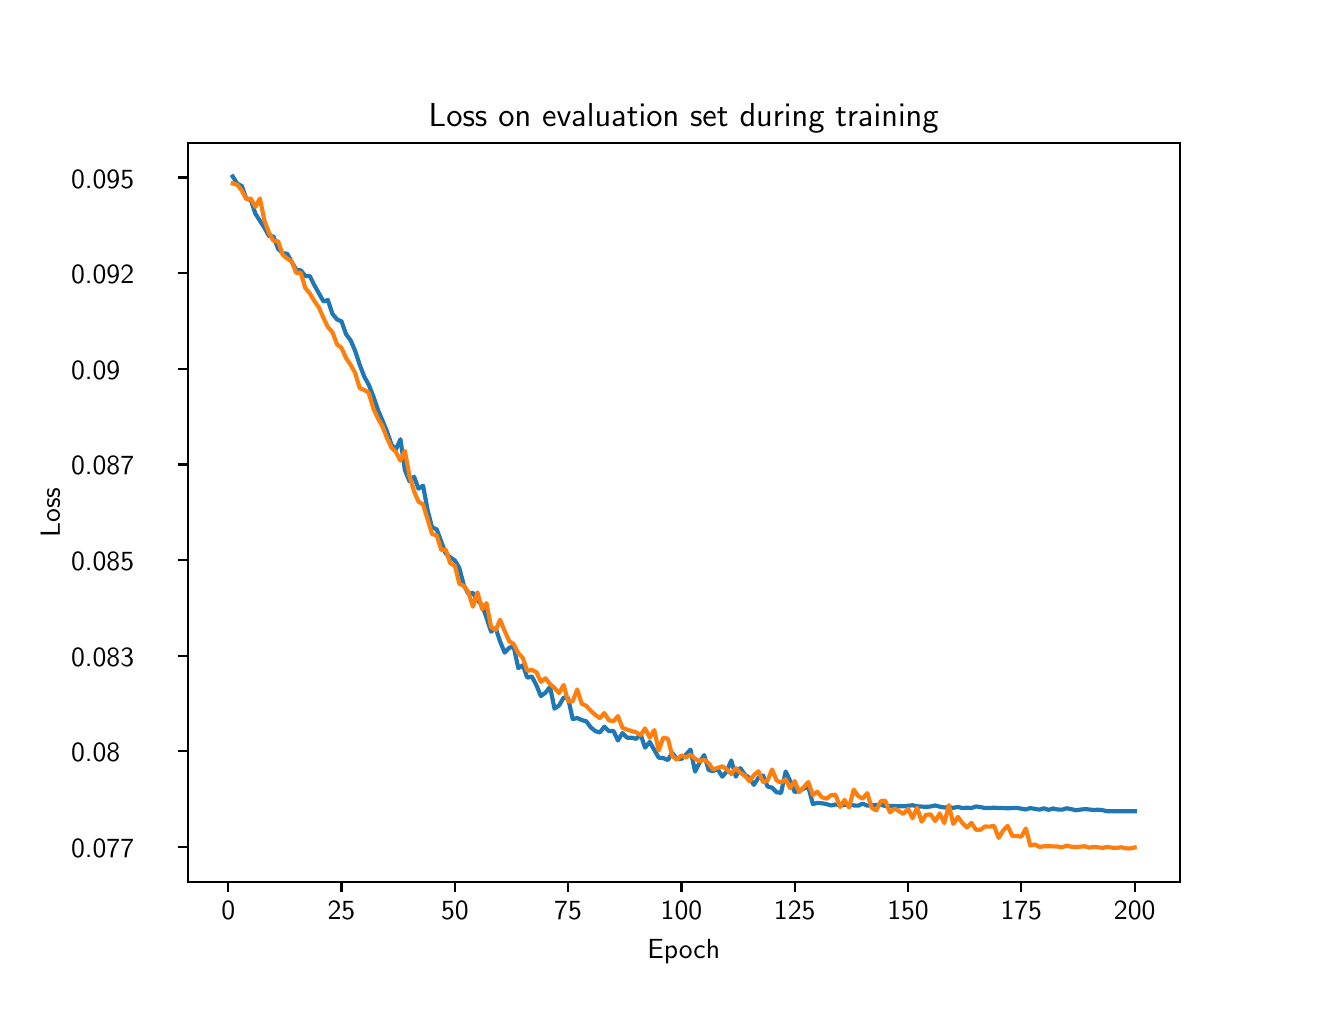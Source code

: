 \begingroup%
\makeatletter%
\begin{pgfpicture}%
\pgfpathrectangle{\pgfpointorigin}{\pgfqpoint{6.4in}{4.8in}}%
\pgfusepath{use as bounding box, clip}%
\begin{pgfscope}%
\pgfsetbuttcap%
\pgfsetmiterjoin%
\definecolor{currentfill}{rgb}{1.0,1.0,1.0}%
\pgfsetfillcolor{currentfill}%
\pgfsetlinewidth{0.0pt}%
\definecolor{currentstroke}{rgb}{1.0,1.0,1.0}%
\pgfsetstrokecolor{currentstroke}%
\pgfsetdash{}{0pt}%
\pgfpathmoveto{\pgfqpoint{0.0in}{0.0in}}%
\pgfpathlineto{\pgfqpoint{6.4in}{0.0in}}%
\pgfpathlineto{\pgfqpoint{6.4in}{4.8in}}%
\pgfpathlineto{\pgfqpoint{0.0in}{4.8in}}%
\pgfpathlineto{\pgfqpoint{0.0in}{0.0in}}%
\pgfpathclose%
\pgfusepath{fill}%
\end{pgfscope}%
\begin{pgfscope}%
\pgfsetbuttcap%
\pgfsetmiterjoin%
\definecolor{currentfill}{rgb}{1.0,1.0,1.0}%
\pgfsetfillcolor{currentfill}%
\pgfsetlinewidth{0.0pt}%
\definecolor{currentstroke}{rgb}{0.0,0.0,0.0}%
\pgfsetstrokecolor{currentstroke}%
\pgfsetstrokeopacity{0.0}%
\pgfsetdash{}{0pt}%
\pgfpathmoveto{\pgfqpoint{0.8in}{0.528in}}%
\pgfpathlineto{\pgfqpoint{5.76in}{0.528in}}%
\pgfpathlineto{\pgfqpoint{5.76in}{4.224in}}%
\pgfpathlineto{\pgfqpoint{0.8in}{4.224in}}%
\pgfpathlineto{\pgfqpoint{0.8in}{0.528in}}%
\pgfpathclose%
\pgfusepath{fill}%
\end{pgfscope}%
\begin{pgfscope}%
\pgfsetbuttcap%
\pgfsetroundjoin%
\definecolor{currentfill}{rgb}{0.0,0.0,0.0}%
\pgfsetfillcolor{currentfill}%
\pgfsetlinewidth{0.803pt}%
\definecolor{currentstroke}{rgb}{0.0,0.0,0.0}%
\pgfsetstrokecolor{currentstroke}%
\pgfsetdash{}{0pt}%
\pgfsys@defobject{currentmarker}{\pgfqpoint{0.0in}{-0.049in}}{\pgfqpoint{0.0in}{0.0in}}{%
\pgfpathmoveto{\pgfqpoint{0.0in}{0.0in}}%
\pgfpathlineto{\pgfqpoint{0.0in}{-0.049in}}%
\pgfusepath{stroke,fill}%
}%
\begin{pgfscope}%
\pgfsys@transformshift{1.003in}{0.528in}%
\pgfsys@useobject{currentmarker}{}%
\end{pgfscope}%
\end{pgfscope}%
\begin{pgfscope}%
\definecolor{textcolor}{rgb}{0.0,0.0,0.0}%
\pgfsetstrokecolor{textcolor}%
\pgfsetfillcolor{textcolor}%
\pgftext[x=1.003in,y=0.431in,,top]{\color{textcolor}{\sffamily\fontsize{10.0}{12.0}\selectfont\catcode`\^=\active\def^{\ifmmode\sp\else\^{}\fi}\catcode`\%=\active\def%{\%}0}}%
\end{pgfscope}%
\begin{pgfscope}%
\pgfsetbuttcap%
\pgfsetroundjoin%
\definecolor{currentfill}{rgb}{0.0,0.0,0.0}%
\pgfsetfillcolor{currentfill}%
\pgfsetlinewidth{0.803pt}%
\definecolor{currentstroke}{rgb}{0.0,0.0,0.0}%
\pgfsetstrokecolor{currentstroke}%
\pgfsetdash{}{0pt}%
\pgfsys@defobject{currentmarker}{\pgfqpoint{0.0in}{-0.049in}}{\pgfqpoint{0.0in}{0.0in}}{%
\pgfpathmoveto{\pgfqpoint{0.0in}{0.0in}}%
\pgfpathlineto{\pgfqpoint{0.0in}{-0.049in}}%
\pgfusepath{stroke,fill}%
}%
\begin{pgfscope}%
\pgfsys@transformshift{1.569in}{0.528in}%
\pgfsys@useobject{currentmarker}{}%
\end{pgfscope}%
\end{pgfscope}%
\begin{pgfscope}%
\definecolor{textcolor}{rgb}{0.0,0.0,0.0}%
\pgfsetstrokecolor{textcolor}%
\pgfsetfillcolor{textcolor}%
\pgftext[x=1.569in,y=0.431in,,top]{\color{textcolor}{\sffamily\fontsize{10.0}{12.0}\selectfont\catcode`\^=\active\def^{\ifmmode\sp\else\^{}\fi}\catcode`\%=\active\def%{\%}25}}%
\end{pgfscope}%
\begin{pgfscope}%
\pgfsetbuttcap%
\pgfsetroundjoin%
\definecolor{currentfill}{rgb}{0.0,0.0,0.0}%
\pgfsetfillcolor{currentfill}%
\pgfsetlinewidth{0.803pt}%
\definecolor{currentstroke}{rgb}{0.0,0.0,0.0}%
\pgfsetstrokecolor{currentstroke}%
\pgfsetdash{}{0pt}%
\pgfsys@defobject{currentmarker}{\pgfqpoint{0.0in}{-0.049in}}{\pgfqpoint{0.0in}{0.0in}}{%
\pgfpathmoveto{\pgfqpoint{0.0in}{0.0in}}%
\pgfpathlineto{\pgfqpoint{0.0in}{-0.049in}}%
\pgfusepath{stroke,fill}%
}%
\begin{pgfscope}%
\pgfsys@transformshift{2.136in}{0.528in}%
\pgfsys@useobject{currentmarker}{}%
\end{pgfscope}%
\end{pgfscope}%
\begin{pgfscope}%
\definecolor{textcolor}{rgb}{0.0,0.0,0.0}%
\pgfsetstrokecolor{textcolor}%
\pgfsetfillcolor{textcolor}%
\pgftext[x=2.136in,y=0.431in,,top]{\color{textcolor}{\sffamily\fontsize{10.0}{12.0}\selectfont\catcode`\^=\active\def^{\ifmmode\sp\else\^{}\fi}\catcode`\%=\active\def%{\%}50}}%
\end{pgfscope}%
\begin{pgfscope}%
\pgfsetbuttcap%
\pgfsetroundjoin%
\definecolor{currentfill}{rgb}{0.0,0.0,0.0}%
\pgfsetfillcolor{currentfill}%
\pgfsetlinewidth{0.803pt}%
\definecolor{currentstroke}{rgb}{0.0,0.0,0.0}%
\pgfsetstrokecolor{currentstroke}%
\pgfsetdash{}{0pt}%
\pgfsys@defobject{currentmarker}{\pgfqpoint{0.0in}{-0.049in}}{\pgfqpoint{0.0in}{0.0in}}{%
\pgfpathmoveto{\pgfqpoint{0.0in}{0.0in}}%
\pgfpathlineto{\pgfqpoint{0.0in}{-0.049in}}%
\pgfusepath{stroke,fill}%
}%
\begin{pgfscope}%
\pgfsys@transformshift{2.702in}{0.528in}%
\pgfsys@useobject{currentmarker}{}%
\end{pgfscope}%
\end{pgfscope}%
\begin{pgfscope}%
\definecolor{textcolor}{rgb}{0.0,0.0,0.0}%
\pgfsetstrokecolor{textcolor}%
\pgfsetfillcolor{textcolor}%
\pgftext[x=2.702in,y=0.431in,,top]{\color{textcolor}{\sffamily\fontsize{10.0}{12.0}\selectfont\catcode`\^=\active\def^{\ifmmode\sp\else\^{}\fi}\catcode`\%=\active\def%{\%}75}}%
\end{pgfscope}%
\begin{pgfscope}%
\pgfsetbuttcap%
\pgfsetroundjoin%
\definecolor{currentfill}{rgb}{0.0,0.0,0.0}%
\pgfsetfillcolor{currentfill}%
\pgfsetlinewidth{0.803pt}%
\definecolor{currentstroke}{rgb}{0.0,0.0,0.0}%
\pgfsetstrokecolor{currentstroke}%
\pgfsetdash{}{0pt}%
\pgfsys@defobject{currentmarker}{\pgfqpoint{0.0in}{-0.049in}}{\pgfqpoint{0.0in}{0.0in}}{%
\pgfpathmoveto{\pgfqpoint{0.0in}{0.0in}}%
\pgfpathlineto{\pgfqpoint{0.0in}{-0.049in}}%
\pgfusepath{stroke,fill}%
}%
\begin{pgfscope}%
\pgfsys@transformshift{3.269in}{0.528in}%
\pgfsys@useobject{currentmarker}{}%
\end{pgfscope}%
\end{pgfscope}%
\begin{pgfscope}%
\definecolor{textcolor}{rgb}{0.0,0.0,0.0}%
\pgfsetstrokecolor{textcolor}%
\pgfsetfillcolor{textcolor}%
\pgftext[x=3.269in,y=0.431in,,top]{\color{textcolor}{\sffamily\fontsize{10.0}{12.0}\selectfont\catcode`\^=\active\def^{\ifmmode\sp\else\^{}\fi}\catcode`\%=\active\def%{\%}100}}%
\end{pgfscope}%
\begin{pgfscope}%
\pgfsetbuttcap%
\pgfsetroundjoin%
\definecolor{currentfill}{rgb}{0.0,0.0,0.0}%
\pgfsetfillcolor{currentfill}%
\pgfsetlinewidth{0.803pt}%
\definecolor{currentstroke}{rgb}{0.0,0.0,0.0}%
\pgfsetstrokecolor{currentstroke}%
\pgfsetdash{}{0pt}%
\pgfsys@defobject{currentmarker}{\pgfqpoint{0.0in}{-0.049in}}{\pgfqpoint{0.0in}{0.0in}}{%
\pgfpathmoveto{\pgfqpoint{0.0in}{0.0in}}%
\pgfpathlineto{\pgfqpoint{0.0in}{-0.049in}}%
\pgfusepath{stroke,fill}%
}%
\begin{pgfscope}%
\pgfsys@transformshift{3.835in}{0.528in}%
\pgfsys@useobject{currentmarker}{}%
\end{pgfscope}%
\end{pgfscope}%
\begin{pgfscope}%
\definecolor{textcolor}{rgb}{0.0,0.0,0.0}%
\pgfsetstrokecolor{textcolor}%
\pgfsetfillcolor{textcolor}%
\pgftext[x=3.835in,y=0.431in,,top]{\color{textcolor}{\sffamily\fontsize{10.0}{12.0}\selectfont\catcode`\^=\active\def^{\ifmmode\sp\else\^{}\fi}\catcode`\%=\active\def%{\%}125}}%
\end{pgfscope}%
\begin{pgfscope}%
\pgfsetbuttcap%
\pgfsetroundjoin%
\definecolor{currentfill}{rgb}{0.0,0.0,0.0}%
\pgfsetfillcolor{currentfill}%
\pgfsetlinewidth{0.803pt}%
\definecolor{currentstroke}{rgb}{0.0,0.0,0.0}%
\pgfsetstrokecolor{currentstroke}%
\pgfsetdash{}{0pt}%
\pgfsys@defobject{currentmarker}{\pgfqpoint{0.0in}{-0.049in}}{\pgfqpoint{0.0in}{0.0in}}{%
\pgfpathmoveto{\pgfqpoint{0.0in}{0.0in}}%
\pgfpathlineto{\pgfqpoint{0.0in}{-0.049in}}%
\pgfusepath{stroke,fill}%
}%
\begin{pgfscope}%
\pgfsys@transformshift{4.402in}{0.528in}%
\pgfsys@useobject{currentmarker}{}%
\end{pgfscope}%
\end{pgfscope}%
\begin{pgfscope}%
\definecolor{textcolor}{rgb}{0.0,0.0,0.0}%
\pgfsetstrokecolor{textcolor}%
\pgfsetfillcolor{textcolor}%
\pgftext[x=4.402in,y=0.431in,,top]{\color{textcolor}{\sffamily\fontsize{10.0}{12.0}\selectfont\catcode`\^=\active\def^{\ifmmode\sp\else\^{}\fi}\catcode`\%=\active\def%{\%}150}}%
\end{pgfscope}%
\begin{pgfscope}%
\pgfsetbuttcap%
\pgfsetroundjoin%
\definecolor{currentfill}{rgb}{0.0,0.0,0.0}%
\pgfsetfillcolor{currentfill}%
\pgfsetlinewidth{0.803pt}%
\definecolor{currentstroke}{rgb}{0.0,0.0,0.0}%
\pgfsetstrokecolor{currentstroke}%
\pgfsetdash{}{0pt}%
\pgfsys@defobject{currentmarker}{\pgfqpoint{0.0in}{-0.049in}}{\pgfqpoint{0.0in}{0.0in}}{%
\pgfpathmoveto{\pgfqpoint{0.0in}{0.0in}}%
\pgfpathlineto{\pgfqpoint{0.0in}{-0.049in}}%
\pgfusepath{stroke,fill}%
}%
\begin{pgfscope}%
\pgfsys@transformshift{4.968in}{0.528in}%
\pgfsys@useobject{currentmarker}{}%
\end{pgfscope}%
\end{pgfscope}%
\begin{pgfscope}%
\definecolor{textcolor}{rgb}{0.0,0.0,0.0}%
\pgfsetstrokecolor{textcolor}%
\pgfsetfillcolor{textcolor}%
\pgftext[x=4.968in,y=0.431in,,top]{\color{textcolor}{\sffamily\fontsize{10.0}{12.0}\selectfont\catcode`\^=\active\def^{\ifmmode\sp\else\^{}\fi}\catcode`\%=\active\def%{\%}175}}%
\end{pgfscope}%
\begin{pgfscope}%
\pgfsetbuttcap%
\pgfsetroundjoin%
\definecolor{currentfill}{rgb}{0.0,0.0,0.0}%
\pgfsetfillcolor{currentfill}%
\pgfsetlinewidth{0.803pt}%
\definecolor{currentstroke}{rgb}{0.0,0.0,0.0}%
\pgfsetstrokecolor{currentstroke}%
\pgfsetdash{}{0pt}%
\pgfsys@defobject{currentmarker}{\pgfqpoint{0.0in}{-0.049in}}{\pgfqpoint{0.0in}{0.0in}}{%
\pgfpathmoveto{\pgfqpoint{0.0in}{0.0in}}%
\pgfpathlineto{\pgfqpoint{0.0in}{-0.049in}}%
\pgfusepath{stroke,fill}%
}%
\begin{pgfscope}%
\pgfsys@transformshift{5.535in}{0.528in}%
\pgfsys@useobject{currentmarker}{}%
\end{pgfscope}%
\end{pgfscope}%
\begin{pgfscope}%
\definecolor{textcolor}{rgb}{0.0,0.0,0.0}%
\pgfsetstrokecolor{textcolor}%
\pgfsetfillcolor{textcolor}%
\pgftext[x=5.535in,y=0.431in,,top]{\color{textcolor}{\sffamily\fontsize{10.0}{12.0}\selectfont\catcode`\^=\active\def^{\ifmmode\sp\else\^{}\fi}\catcode`\%=\active\def%{\%}200}}%
\end{pgfscope}%
\begin{pgfscope}%
\definecolor{textcolor}{rgb}{0.0,0.0,0.0}%
\pgfsetstrokecolor{textcolor}%
\pgfsetfillcolor{textcolor}%
\pgftext[x=3.28in,y=0.241in,,top]{\color{textcolor}{\sffamily\fontsize{10.0}{12.0}\selectfont\catcode`\^=\active\def^{\ifmmode\sp\else\^{}\fi}\catcode`\%=\active\def%{\%}Epoch}}%
\end{pgfscope}%
\begin{pgfscope}%
\pgfsetbuttcap%
\pgfsetroundjoin%
\definecolor{currentfill}{rgb}{0.0,0.0,0.0}%
\pgfsetfillcolor{currentfill}%
\pgfsetlinewidth{0.803pt}%
\definecolor{currentstroke}{rgb}{0.0,0.0,0.0}%
\pgfsetstrokecolor{currentstroke}%
\pgfsetdash{}{0pt}%
\pgfsys@defobject{currentmarker}{\pgfqpoint{-0.049in}{0.0in}}{\pgfqpoint{-0.0in}{0.0in}}{%
\pgfpathmoveto{\pgfqpoint{-0.0in}{0.0in}}%
\pgfpathlineto{\pgfqpoint{-0.049in}{0.0in}}%
\pgfusepath{stroke,fill}%
}%
\begin{pgfscope}%
\pgfsys@transformshift{0.8in}{0.704in}%
\pgfsys@useobject{currentmarker}{}%
\end{pgfscope}%
\end{pgfscope}%
\begin{pgfscope}%
\definecolor{textcolor}{rgb}{0.0,0.0,0.0}%
\pgfsetstrokecolor{textcolor}%
\pgfsetfillcolor{textcolor}%
\pgftext[x=0.217in, y=0.651in, left, base]{\color{textcolor}{\sffamily\fontsize{10.0}{12.0}\selectfont\catcode`\^=\active\def^{\ifmmode\sp\else\^{}\fi}\catcode`\%=\active\def%{\%}0.077}}%
\end{pgfscope}%
\begin{pgfscope}%
\pgfsetbuttcap%
\pgfsetroundjoin%
\definecolor{currentfill}{rgb}{0.0,0.0,0.0}%
\pgfsetfillcolor{currentfill}%
\pgfsetlinewidth{0.803pt}%
\definecolor{currentstroke}{rgb}{0.0,0.0,0.0}%
\pgfsetstrokecolor{currentstroke}%
\pgfsetdash{}{0pt}%
\pgfsys@defobject{currentmarker}{\pgfqpoint{-0.049in}{0.0in}}{\pgfqpoint{-0.0in}{0.0in}}{%
\pgfpathmoveto{\pgfqpoint{-0.0in}{0.0in}}%
\pgfpathlineto{\pgfqpoint{-0.049in}{0.0in}}%
\pgfusepath{stroke,fill}%
}%
\begin{pgfscope}%
\pgfsys@transformshift{0.8in}{1.182in}%
\pgfsys@useobject{currentmarker}{}%
\end{pgfscope}%
\end{pgfscope}%
\begin{pgfscope}%
\definecolor{textcolor}{rgb}{0.0,0.0,0.0}%
\pgfsetstrokecolor{textcolor}%
\pgfsetfillcolor{textcolor}%
\pgftext[x=0.217in, y=1.129in, left, base]{\color{textcolor}{\sffamily\fontsize{10.0}{12.0}\selectfont\catcode`\^=\active\def^{\ifmmode\sp\else\^{}\fi}\catcode`\%=\active\def%{\%}0.08}}%
\end{pgfscope}%
\begin{pgfscope}%
\pgfsetbuttcap%
\pgfsetroundjoin%
\definecolor{currentfill}{rgb}{0.0,0.0,0.0}%
\pgfsetfillcolor{currentfill}%
\pgfsetlinewidth{0.803pt}%
\definecolor{currentstroke}{rgb}{0.0,0.0,0.0}%
\pgfsetstrokecolor{currentstroke}%
\pgfsetdash{}{0pt}%
\pgfsys@defobject{currentmarker}{\pgfqpoint{-0.049in}{0.0in}}{\pgfqpoint{-0.0in}{0.0in}}{%
\pgfpathmoveto{\pgfqpoint{-0.0in}{0.0in}}%
\pgfpathlineto{\pgfqpoint{-0.049in}{0.0in}}%
\pgfusepath{stroke,fill}%
}%
\begin{pgfscope}%
\pgfsys@transformshift{0.8in}{1.66in}%
\pgfsys@useobject{currentmarker}{}%
\end{pgfscope}%
\end{pgfscope}%
\begin{pgfscope}%
\definecolor{textcolor}{rgb}{0.0,0.0,0.0}%
\pgfsetstrokecolor{textcolor}%
\pgfsetfillcolor{textcolor}%
\pgftext[x=0.217in, y=1.607in, left, base]{\color{textcolor}{\sffamily\fontsize{10.0}{12.0}\selectfont\catcode`\^=\active\def^{\ifmmode\sp\else\^{}\fi}\catcode`\%=\active\def%{\%}0.083}}%
\end{pgfscope}%
\begin{pgfscope}%
\pgfsetbuttcap%
\pgfsetroundjoin%
\definecolor{currentfill}{rgb}{0.0,0.0,0.0}%
\pgfsetfillcolor{currentfill}%
\pgfsetlinewidth{0.803pt}%
\definecolor{currentstroke}{rgb}{0.0,0.0,0.0}%
\pgfsetstrokecolor{currentstroke}%
\pgfsetdash{}{0pt}%
\pgfsys@defobject{currentmarker}{\pgfqpoint{-0.049in}{0.0in}}{\pgfqpoint{-0.0in}{0.0in}}{%
\pgfpathmoveto{\pgfqpoint{-0.0in}{0.0in}}%
\pgfpathlineto{\pgfqpoint{-0.049in}{0.0in}}%
\pgfusepath{stroke,fill}%
}%
\begin{pgfscope}%
\pgfsys@transformshift{0.8in}{2.138in}%
\pgfsys@useobject{currentmarker}{}%
\end{pgfscope}%
\end{pgfscope}%
\begin{pgfscope}%
\definecolor{textcolor}{rgb}{0.0,0.0,0.0}%
\pgfsetstrokecolor{textcolor}%
\pgfsetfillcolor{textcolor}%
\pgftext[x=0.217in, y=2.086in, left, base]{\color{textcolor}{\sffamily\fontsize{10.0}{12.0}\selectfont\catcode`\^=\active\def^{\ifmmode\sp\else\^{}\fi}\catcode`\%=\active\def%{\%}0.085}}%
\end{pgfscope}%
\begin{pgfscope}%
\pgfsetbuttcap%
\pgfsetroundjoin%
\definecolor{currentfill}{rgb}{0.0,0.0,0.0}%
\pgfsetfillcolor{currentfill}%
\pgfsetlinewidth{0.803pt}%
\definecolor{currentstroke}{rgb}{0.0,0.0,0.0}%
\pgfsetstrokecolor{currentstroke}%
\pgfsetdash{}{0pt}%
\pgfsys@defobject{currentmarker}{\pgfqpoint{-0.049in}{0.0in}}{\pgfqpoint{-0.0in}{0.0in}}{%
\pgfpathmoveto{\pgfqpoint{-0.0in}{0.0in}}%
\pgfpathlineto{\pgfqpoint{-0.049in}{0.0in}}%
\pgfusepath{stroke,fill}%
}%
\begin{pgfscope}%
\pgfsys@transformshift{0.8in}{2.616in}%
\pgfsys@useobject{currentmarker}{}%
\end{pgfscope}%
\end{pgfscope}%
\begin{pgfscope}%
\definecolor{textcolor}{rgb}{0.0,0.0,0.0}%
\pgfsetstrokecolor{textcolor}%
\pgfsetfillcolor{textcolor}%
\pgftext[x=0.217in, y=2.564in, left, base]{\color{textcolor}{\sffamily\fontsize{10.0}{12.0}\selectfont\catcode`\^=\active\def^{\ifmmode\sp\else\^{}\fi}\catcode`\%=\active\def%{\%}0.087}}%
\end{pgfscope}%
\begin{pgfscope}%
\pgfsetbuttcap%
\pgfsetroundjoin%
\definecolor{currentfill}{rgb}{0.0,0.0,0.0}%
\pgfsetfillcolor{currentfill}%
\pgfsetlinewidth{0.803pt}%
\definecolor{currentstroke}{rgb}{0.0,0.0,0.0}%
\pgfsetstrokecolor{currentstroke}%
\pgfsetdash{}{0pt}%
\pgfsys@defobject{currentmarker}{\pgfqpoint{-0.049in}{0.0in}}{\pgfqpoint{-0.0in}{0.0in}}{%
\pgfpathmoveto{\pgfqpoint{-0.0in}{0.0in}}%
\pgfpathlineto{\pgfqpoint{-0.049in}{0.0in}}%
\pgfusepath{stroke,fill}%
}%
\begin{pgfscope}%
\pgfsys@transformshift{0.8in}{3.095in}%
\pgfsys@useobject{currentmarker}{}%
\end{pgfscope}%
\end{pgfscope}%
\begin{pgfscope}%
\definecolor{textcolor}{rgb}{0.0,0.0,0.0}%
\pgfsetstrokecolor{textcolor}%
\pgfsetfillcolor{textcolor}%
\pgftext[x=0.217in, y=3.042in, left, base]{\color{textcolor}{\sffamily\fontsize{10.0}{12.0}\selectfont\catcode`\^=\active\def^{\ifmmode\sp\else\^{}\fi}\catcode`\%=\active\def%{\%}0.09}}%
\end{pgfscope}%
\begin{pgfscope}%
\pgfsetbuttcap%
\pgfsetroundjoin%
\definecolor{currentfill}{rgb}{0.0,0.0,0.0}%
\pgfsetfillcolor{currentfill}%
\pgfsetlinewidth{0.803pt}%
\definecolor{currentstroke}{rgb}{0.0,0.0,0.0}%
\pgfsetstrokecolor{currentstroke}%
\pgfsetdash{}{0pt}%
\pgfsys@defobject{currentmarker}{\pgfqpoint{-0.049in}{0.0in}}{\pgfqpoint{-0.0in}{0.0in}}{%
\pgfpathmoveto{\pgfqpoint{-0.0in}{0.0in}}%
\pgfpathlineto{\pgfqpoint{-0.049in}{0.0in}}%
\pgfusepath{stroke,fill}%
}%
\begin{pgfscope}%
\pgfsys@transformshift{0.8in}{3.573in}%
\pgfsys@useobject{currentmarker}{}%
\end{pgfscope}%
\end{pgfscope}%
\begin{pgfscope}%
\definecolor{textcolor}{rgb}{0.0,0.0,0.0}%
\pgfsetstrokecolor{textcolor}%
\pgfsetfillcolor{textcolor}%
\pgftext[x=0.217in, y=3.52in, left, base]{\color{textcolor}{\sffamily\fontsize{10.0}{12.0}\selectfont\catcode`\^=\active\def^{\ifmmode\sp\else\^{}\fi}\catcode`\%=\active\def%{\%}0.092}}%
\end{pgfscope}%
\begin{pgfscope}%
\pgfsetbuttcap%
\pgfsetroundjoin%
\definecolor{currentfill}{rgb}{0.0,0.0,0.0}%
\pgfsetfillcolor{currentfill}%
\pgfsetlinewidth{0.803pt}%
\definecolor{currentstroke}{rgb}{0.0,0.0,0.0}%
\pgfsetstrokecolor{currentstroke}%
\pgfsetdash{}{0pt}%
\pgfsys@defobject{currentmarker}{\pgfqpoint{-0.049in}{0.0in}}{\pgfqpoint{-0.0in}{0.0in}}{%
\pgfpathmoveto{\pgfqpoint{-0.0in}{0.0in}}%
\pgfpathlineto{\pgfqpoint{-0.049in}{0.0in}}%
\pgfusepath{stroke,fill}%
}%
\begin{pgfscope}%
\pgfsys@transformshift{0.8in}{4.051in}%
\pgfsys@useobject{currentmarker}{}%
\end{pgfscope}%
\end{pgfscope}%
\begin{pgfscope}%
\definecolor{textcolor}{rgb}{0.0,0.0,0.0}%
\pgfsetstrokecolor{textcolor}%
\pgfsetfillcolor{textcolor}%
\pgftext[x=0.217in, y=3.998in, left, base]{\color{textcolor}{\sffamily\fontsize{10.0}{12.0}\selectfont\catcode`\^=\active\def^{\ifmmode\sp\else\^{}\fi}\catcode`\%=\active\def%{\%}0.095}}%
\end{pgfscope}%
\begin{pgfscope}%
\definecolor{textcolor}{rgb}{0.0,0.0,0.0}%
\pgfsetstrokecolor{textcolor}%
\pgfsetfillcolor{textcolor}%
\pgftext[x=0.161in,y=2.376in,,bottom,rotate=90.0]{\color{textcolor}{\sffamily\fontsize{10.0}{12.0}\selectfont\catcode`\^=\active\def^{\ifmmode\sp\else\^{}\fi}\catcode`\%=\active\def%{\%}Loss}}%
\end{pgfscope}%
\begin{pgfscope}%
\pgfpathrectangle{\pgfqpoint{0.8in}{0.528in}}{\pgfqpoint{4.96in}{3.696in}}%
\pgfusepath{clip}%
\pgfsetrectcap%
\pgfsetroundjoin%
\pgfsetlinewidth{1.506pt}%
\definecolor{currentstroke}{rgb}{0.122,0.467,0.706}%
\pgfsetstrokecolor{currentstroke}%
\pgfsetdash{}{0pt}%
\pgfpathmoveto{\pgfqpoint{1.025in}{4.056in}}%
\pgfpathlineto{\pgfqpoint{1.048in}{4.02in}}%
\pgfpathlineto{\pgfqpoint{1.071in}{4.008in}}%
\pgfpathlineto{\pgfqpoint{1.093in}{3.945in}}%
\pgfpathlineto{\pgfqpoint{1.116in}{3.938in}}%
\pgfpathlineto{\pgfqpoint{1.139in}{3.869in}}%
\pgfpathlineto{\pgfqpoint{1.184in}{3.799in}}%
\pgfpathlineto{\pgfqpoint{1.207in}{3.758in}}%
\pgfpathlineto{\pgfqpoint{1.229in}{3.756in}}%
\pgfpathlineto{\pgfqpoint{1.252in}{3.694in}}%
\pgfpathlineto{\pgfqpoint{1.275in}{3.672in}}%
\pgfpathlineto{\pgfqpoint{1.297in}{3.67in}}%
\pgfpathlineto{\pgfqpoint{1.343in}{3.589in}}%
\pgfpathlineto{\pgfqpoint{1.365in}{3.587in}}%
\pgfpathlineto{\pgfqpoint{1.388in}{3.559in}}%
\pgfpathlineto{\pgfqpoint{1.411in}{3.557in}}%
\pgfpathlineto{\pgfqpoint{1.433in}{3.513in}}%
\pgfpathlineto{\pgfqpoint{1.479in}{3.431in}}%
\pgfpathlineto{\pgfqpoint{1.501in}{3.438in}}%
\pgfpathlineto{\pgfqpoint{1.524in}{3.369in}}%
\pgfpathlineto{\pgfqpoint{1.547in}{3.341in}}%
\pgfpathlineto{\pgfqpoint{1.569in}{3.332in}}%
\pgfpathlineto{\pgfqpoint{1.592in}{3.267in}}%
\pgfpathlineto{\pgfqpoint{1.615in}{3.236in}}%
\pgfpathlineto{\pgfqpoint{1.637in}{3.185in}}%
\pgfpathlineto{\pgfqpoint{1.66in}{3.115in}}%
\pgfpathlineto{\pgfqpoint{1.683in}{3.055in}}%
\pgfpathlineto{\pgfqpoint{1.705in}{3.015in}}%
\pgfpathlineto{\pgfqpoint{1.728in}{2.958in}}%
\pgfpathlineto{\pgfqpoint{1.751in}{2.89in}}%
\pgfpathlineto{\pgfqpoint{1.796in}{2.783in}}%
\pgfpathlineto{\pgfqpoint{1.819in}{2.715in}}%
\pgfpathlineto{\pgfqpoint{1.841in}{2.691in}}%
\pgfpathlineto{\pgfqpoint{1.864in}{2.742in}}%
\pgfpathlineto{\pgfqpoint{1.886in}{2.588in}}%
\pgfpathlineto{\pgfqpoint{1.909in}{2.532in}}%
\pgfpathlineto{\pgfqpoint{1.932in}{2.555in}}%
\pgfpathlineto{\pgfqpoint{1.954in}{2.495in}}%
\pgfpathlineto{\pgfqpoint{1.977in}{2.51in}}%
\pgfpathlineto{\pgfqpoint{2.0in}{2.386in}}%
\pgfpathlineto{\pgfqpoint{2.022in}{2.301in}}%
\pgfpathlineto{\pgfqpoint{2.045in}{2.292in}}%
\pgfpathlineto{\pgfqpoint{2.09in}{2.171in}}%
\pgfpathlineto{\pgfqpoint{2.113in}{2.152in}}%
\pgfpathlineto{\pgfqpoint{2.136in}{2.136in}}%
\pgfpathlineto{\pgfqpoint{2.158in}{2.099in}}%
\pgfpathlineto{\pgfqpoint{2.181in}{2.011in}}%
\pgfpathlineto{\pgfqpoint{2.204in}{1.969in}}%
\pgfpathlineto{\pgfqpoint{2.226in}{1.974in}}%
\pgfpathlineto{\pgfqpoint{2.249in}{1.937in}}%
\pgfpathlineto{\pgfqpoint{2.272in}{1.913in}}%
\pgfpathlineto{\pgfqpoint{2.294in}{1.85in}}%
\pgfpathlineto{\pgfqpoint{2.317in}{1.78in}}%
\pgfpathlineto{\pgfqpoint{2.34in}{1.798in}}%
\pgfpathlineto{\pgfqpoint{2.362in}{1.731in}}%
\pgfpathlineto{\pgfqpoint{2.385in}{1.675in}}%
\pgfpathlineto{\pgfqpoint{2.408in}{1.7in}}%
\pgfpathlineto{\pgfqpoint{2.43in}{1.705in}}%
\pgfpathlineto{\pgfqpoint{2.453in}{1.598in}}%
\pgfpathlineto{\pgfqpoint{2.476in}{1.612in}}%
\pgfpathlineto{\pgfqpoint{2.498in}{1.55in}}%
\pgfpathlineto{\pgfqpoint{2.521in}{1.556in}}%
\pgfpathlineto{\pgfqpoint{2.544in}{1.511in}}%
\pgfpathlineto{\pgfqpoint{2.566in}{1.458in}}%
\pgfpathlineto{\pgfqpoint{2.589in}{1.475in}}%
\pgfpathlineto{\pgfqpoint{2.612in}{1.504in}}%
\pgfpathlineto{\pgfqpoint{2.634in}{1.395in}}%
\pgfpathlineto{\pgfqpoint{2.657in}{1.411in}}%
\pgfpathlineto{\pgfqpoint{2.68in}{1.451in}}%
\pgfpathlineto{\pgfqpoint{2.702in}{1.448in}}%
\pgfpathlineto{\pgfqpoint{2.725in}{1.343in}}%
\pgfpathlineto{\pgfqpoint{2.748in}{1.348in}}%
\pgfpathlineto{\pgfqpoint{2.77in}{1.338in}}%
\pgfpathlineto{\pgfqpoint{2.793in}{1.332in}}%
\pgfpathlineto{\pgfqpoint{2.815in}{1.302in}}%
\pgfpathlineto{\pgfqpoint{2.838in}{1.283in}}%
\pgfpathlineto{\pgfqpoint{2.861in}{1.276in}}%
\pgfpathlineto{\pgfqpoint{2.883in}{1.305in}}%
\pgfpathlineto{\pgfqpoint{2.906in}{1.283in}}%
\pgfpathlineto{\pgfqpoint{2.929in}{1.284in}}%
\pgfpathlineto{\pgfqpoint{2.951in}{1.236in}}%
\pgfpathlineto{\pgfqpoint{2.974in}{1.273in}}%
\pgfpathlineto{\pgfqpoint{2.997in}{1.25in}}%
\pgfpathlineto{\pgfqpoint{3.019in}{1.25in}}%
\pgfpathlineto{\pgfqpoint{3.042in}{1.244in}}%
\pgfpathlineto{\pgfqpoint{3.065in}{1.266in}}%
\pgfpathlineto{\pgfqpoint{3.087in}{1.2in}}%
\pgfpathlineto{\pgfqpoint{3.11in}{1.229in}}%
\pgfpathlineto{\pgfqpoint{3.155in}{1.15in}}%
\pgfpathlineto{\pgfqpoint{3.178in}{1.148in}}%
\pgfpathlineto{\pgfqpoint{3.201in}{1.138in}}%
\pgfpathlineto{\pgfqpoint{3.223in}{1.174in}}%
\pgfpathlineto{\pgfqpoint{3.246in}{1.144in}}%
\pgfpathlineto{\pgfqpoint{3.269in}{1.144in}}%
\pgfpathlineto{\pgfqpoint{3.291in}{1.165in}}%
\pgfpathlineto{\pgfqpoint{3.314in}{1.19in}}%
\pgfpathlineto{\pgfqpoint{3.337in}{1.08in}}%
\pgfpathlineto{\pgfqpoint{3.359in}{1.124in}}%
\pgfpathlineto{\pgfqpoint{3.382in}{1.163in}}%
\pgfpathlineto{\pgfqpoint{3.405in}{1.088in}}%
\pgfpathlineto{\pgfqpoint{3.427in}{1.083in}}%
\pgfpathlineto{\pgfqpoint{3.45in}{1.093in}}%
\pgfpathlineto{\pgfqpoint{3.473in}{1.055in}}%
\pgfpathlineto{\pgfqpoint{3.495in}{1.081in}}%
\pgfpathlineto{\pgfqpoint{3.518in}{1.136in}}%
\pgfpathlineto{\pgfqpoint{3.541in}{1.055in}}%
\pgfpathlineto{\pgfqpoint{3.563in}{1.098in}}%
\pgfpathlineto{\pgfqpoint{3.586in}{1.064in}}%
\pgfpathlineto{\pgfqpoint{3.609in}{1.049in}}%
\pgfpathlineto{\pgfqpoint{3.631in}{1.014in}}%
\pgfpathlineto{\pgfqpoint{3.654in}{1.05in}}%
\pgfpathlineto{\pgfqpoint{3.677in}{1.061in}}%
\pgfpathlineto{\pgfqpoint{3.699in}{1.006in}}%
\pgfpathlineto{\pgfqpoint{3.722in}{1.0in}}%
\pgfpathlineto{\pgfqpoint{3.745in}{0.977in}}%
\pgfpathlineto{\pgfqpoint{3.767in}{0.974in}}%
\pgfpathlineto{\pgfqpoint{3.79in}{1.081in}}%
\pgfpathlineto{\pgfqpoint{3.812in}{1.034in}}%
\pgfpathlineto{\pgfqpoint{3.835in}{0.978in}}%
\pgfpathlineto{\pgfqpoint{3.858in}{0.985in}}%
\pgfpathlineto{\pgfqpoint{3.903in}{1.005in}}%
\pgfpathlineto{\pgfqpoint{3.926in}{0.918in}}%
\pgfpathlineto{\pgfqpoint{3.948in}{0.924in}}%
\pgfpathlineto{\pgfqpoint{3.971in}{0.922in}}%
\pgfpathlineto{\pgfqpoint{3.994in}{0.918in}}%
\pgfpathlineto{\pgfqpoint{4.016in}{0.911in}}%
\pgfpathlineto{\pgfqpoint{4.039in}{0.916in}}%
\pgfpathlineto{\pgfqpoint{4.062in}{0.913in}}%
\pgfpathlineto{\pgfqpoint{4.084in}{0.913in}}%
\pgfpathlineto{\pgfqpoint{4.107in}{0.918in}}%
\pgfpathlineto{\pgfqpoint{4.13in}{0.911in}}%
\pgfpathlineto{\pgfqpoint{4.152in}{0.91in}}%
\pgfpathlineto{\pgfqpoint{4.175in}{0.92in}}%
\pgfpathlineto{\pgfqpoint{4.198in}{0.91in}}%
\pgfpathlineto{\pgfqpoint{4.22in}{0.914in}}%
\pgfpathlineto{\pgfqpoint{4.243in}{0.913in}}%
\pgfpathlineto{\pgfqpoint{4.266in}{0.915in}}%
\pgfpathlineto{\pgfqpoint{4.288in}{0.908in}}%
\pgfpathlineto{\pgfqpoint{4.311in}{0.909in}}%
\pgfpathlineto{\pgfqpoint{4.356in}{0.907in}}%
\pgfpathlineto{\pgfqpoint{4.379in}{0.907in}}%
\pgfpathlineto{\pgfqpoint{4.424in}{0.912in}}%
\pgfpathlineto{\pgfqpoint{4.447in}{0.907in}}%
\pgfpathlineto{\pgfqpoint{4.492in}{0.904in}}%
\pgfpathlineto{\pgfqpoint{4.515in}{0.906in}}%
\pgfpathlineto{\pgfqpoint{4.538in}{0.911in}}%
\pgfpathlineto{\pgfqpoint{4.56in}{0.905in}}%
\pgfpathlineto{\pgfqpoint{4.583in}{0.901in}}%
\pgfpathlineto{\pgfqpoint{4.606in}{0.903in}}%
\pgfpathlineto{\pgfqpoint{4.628in}{0.899in}}%
\pgfpathlineto{\pgfqpoint{4.651in}{0.904in}}%
\pgfpathlineto{\pgfqpoint{4.674in}{0.898in}}%
\pgfpathlineto{\pgfqpoint{4.696in}{0.9in}}%
\pgfpathlineto{\pgfqpoint{4.719in}{0.898in}}%
\pgfpathlineto{\pgfqpoint{4.741in}{0.906in}}%
\pgfpathlineto{\pgfqpoint{4.764in}{0.903in}}%
\pgfpathlineto{\pgfqpoint{4.787in}{0.898in}}%
\pgfpathlineto{\pgfqpoint{4.809in}{0.898in}}%
\pgfpathlineto{\pgfqpoint{4.832in}{0.9in}}%
\pgfpathlineto{\pgfqpoint{4.855in}{0.898in}}%
\pgfpathlineto{\pgfqpoint{4.877in}{0.898in}}%
\pgfpathlineto{\pgfqpoint{4.9in}{0.897in}}%
\pgfpathlineto{\pgfqpoint{4.945in}{0.899in}}%
\pgfpathlineto{\pgfqpoint{4.991in}{0.891in}}%
\pgfpathlineto{\pgfqpoint{5.013in}{0.898in}}%
\pgfpathlineto{\pgfqpoint{5.059in}{0.89in}}%
\pgfpathlineto{\pgfqpoint{5.081in}{0.897in}}%
\pgfpathlineto{\pgfqpoint{5.104in}{0.889in}}%
\pgfpathlineto{\pgfqpoint{5.127in}{0.896in}}%
\pgfpathlineto{\pgfqpoint{5.149in}{0.891in}}%
\pgfpathlineto{\pgfqpoint{5.172in}{0.89in}}%
\pgfpathlineto{\pgfqpoint{5.195in}{0.897in}}%
\pgfpathlineto{\pgfqpoint{5.217in}{0.893in}}%
\pgfpathlineto{\pgfqpoint{5.24in}{0.887in}}%
\pgfpathlineto{\pgfqpoint{5.285in}{0.893in}}%
\pgfpathlineto{\pgfqpoint{5.308in}{0.891in}}%
\pgfpathlineto{\pgfqpoint{5.331in}{0.888in}}%
\pgfpathlineto{\pgfqpoint{5.353in}{0.89in}}%
\pgfpathlineto{\pgfqpoint{5.376in}{0.887in}}%
\pgfpathlineto{\pgfqpoint{5.399in}{0.882in}}%
\pgfpathlineto{\pgfqpoint{5.535in}{0.882in}}%
\pgfpathlineto{\pgfqpoint{5.535in}{0.882in}}%
\pgfusepath{stroke}%
\end{pgfscope}%
\begin{pgfscope}%
\pgfpathrectangle{\pgfqpoint{0.8in}{0.528in}}{\pgfqpoint{4.96in}{3.696in}}%
\pgfusepath{clip}%
\pgfsetrectcap%
\pgfsetroundjoin%
\pgfsetlinewidth{1.506pt}%
\definecolor{currentstroke}{rgb}{1.0,0.498,0.055}%
\pgfsetstrokecolor{currentstroke}%
\pgfsetdash{}{0pt}%
\pgfpathmoveto{\pgfqpoint{1.025in}{4.021in}}%
\pgfpathlineto{\pgfqpoint{1.048in}{4.015in}}%
\pgfpathlineto{\pgfqpoint{1.071in}{3.984in}}%
\pgfpathlineto{\pgfqpoint{1.093in}{3.944in}}%
\pgfpathlineto{\pgfqpoint{1.116in}{3.945in}}%
\pgfpathlineto{\pgfqpoint{1.139in}{3.904in}}%
\pgfpathlineto{\pgfqpoint{1.161in}{3.946in}}%
\pgfpathlineto{\pgfqpoint{1.184in}{3.835in}}%
\pgfpathlineto{\pgfqpoint{1.207in}{3.773in}}%
\pgfpathlineto{\pgfqpoint{1.229in}{3.734in}}%
\pgfpathlineto{\pgfqpoint{1.252in}{3.732in}}%
\pgfpathlineto{\pgfqpoint{1.275in}{3.665in}}%
\pgfpathlineto{\pgfqpoint{1.297in}{3.646in}}%
\pgfpathlineto{\pgfqpoint{1.32in}{3.632in}}%
\pgfpathlineto{\pgfqpoint{1.343in}{3.573in}}%
\pgfpathlineto{\pgfqpoint{1.365in}{3.575in}}%
\pgfpathlineto{\pgfqpoint{1.388in}{3.499in}}%
\pgfpathlineto{\pgfqpoint{1.411in}{3.471in}}%
\pgfpathlineto{\pgfqpoint{1.433in}{3.434in}}%
\pgfpathlineto{\pgfqpoint{1.456in}{3.401in}}%
\pgfpathlineto{\pgfqpoint{1.479in}{3.349in}}%
\pgfpathlineto{\pgfqpoint{1.501in}{3.303in}}%
\pgfpathlineto{\pgfqpoint{1.524in}{3.277in}}%
\pgfpathlineto{\pgfqpoint{1.547in}{3.216in}}%
\pgfpathlineto{\pgfqpoint{1.569in}{3.199in}}%
\pgfpathlineto{\pgfqpoint{1.592in}{3.148in}}%
\pgfpathlineto{\pgfqpoint{1.615in}{3.114in}}%
\pgfpathlineto{\pgfqpoint{1.637in}{3.074in}}%
\pgfpathlineto{\pgfqpoint{1.66in}{2.998in}}%
\pgfpathlineto{\pgfqpoint{1.683in}{2.989in}}%
\pgfpathlineto{\pgfqpoint{1.705in}{2.974in}}%
\pgfpathlineto{\pgfqpoint{1.728in}{2.898in}}%
\pgfpathlineto{\pgfqpoint{1.751in}{2.846in}}%
\pgfpathlineto{\pgfqpoint{1.773in}{2.809in}}%
\pgfpathlineto{\pgfqpoint{1.796in}{2.749in}}%
\pgfpathlineto{\pgfqpoint{1.819in}{2.7in}}%
\pgfpathlineto{\pgfqpoint{1.841in}{2.678in}}%
\pgfpathlineto{\pgfqpoint{1.864in}{2.635in}}%
\pgfpathlineto{\pgfqpoint{1.886in}{2.684in}}%
\pgfpathlineto{\pgfqpoint{1.909in}{2.559in}}%
\pgfpathlineto{\pgfqpoint{1.932in}{2.482in}}%
\pgfpathlineto{\pgfqpoint{1.954in}{2.43in}}%
\pgfpathlineto{\pgfqpoint{1.977in}{2.416in}}%
\pgfpathlineto{\pgfqpoint{2.0in}{2.34in}}%
\pgfpathlineto{\pgfqpoint{2.022in}{2.268in}}%
\pgfpathlineto{\pgfqpoint{2.045in}{2.262in}}%
\pgfpathlineto{\pgfqpoint{2.068in}{2.188in}}%
\pgfpathlineto{\pgfqpoint{2.09in}{2.19in}}%
\pgfpathlineto{\pgfqpoint{2.113in}{2.122in}}%
\pgfpathlineto{\pgfqpoint{2.136in}{2.11in}}%
\pgfpathlineto{\pgfqpoint{2.158in}{2.02in}}%
\pgfpathlineto{\pgfqpoint{2.181in}{2.009in}}%
\pgfpathlineto{\pgfqpoint{2.204in}{1.977in}}%
\pgfpathlineto{\pgfqpoint{2.226in}{1.905in}}%
\pgfpathlineto{\pgfqpoint{2.249in}{1.977in}}%
\pgfpathlineto{\pgfqpoint{2.272in}{1.892in}}%
\pgfpathlineto{\pgfqpoint{2.294in}{1.923in}}%
\pgfpathlineto{\pgfqpoint{2.317in}{1.803in}}%
\pgfpathlineto{\pgfqpoint{2.34in}{1.787in}}%
\pgfpathlineto{\pgfqpoint{2.362in}{1.84in}}%
\pgfpathlineto{\pgfqpoint{2.385in}{1.783in}}%
\pgfpathlineto{\pgfqpoint{2.408in}{1.732in}}%
\pgfpathlineto{\pgfqpoint{2.43in}{1.718in}}%
\pgfpathlineto{\pgfqpoint{2.453in}{1.673in}}%
\pgfpathlineto{\pgfqpoint{2.476in}{1.648in}}%
\pgfpathlineto{\pgfqpoint{2.498in}{1.584in}}%
\pgfpathlineto{\pgfqpoint{2.521in}{1.589in}}%
\pgfpathlineto{\pgfqpoint{2.544in}{1.577in}}%
\pgfpathlineto{\pgfqpoint{2.566in}{1.529in}}%
\pgfpathlineto{\pgfqpoint{2.589in}{1.547in}}%
\pgfpathlineto{\pgfqpoint{2.612in}{1.518in}}%
\pgfpathlineto{\pgfqpoint{2.634in}{1.499in}}%
\pgfpathlineto{\pgfqpoint{2.657in}{1.473in}}%
\pgfpathlineto{\pgfqpoint{2.68in}{1.514in}}%
\pgfpathlineto{\pgfqpoint{2.702in}{1.431in}}%
\pgfpathlineto{\pgfqpoint{2.725in}{1.432in}}%
\pgfpathlineto{\pgfqpoint{2.748in}{1.491in}}%
\pgfpathlineto{\pgfqpoint{2.77in}{1.42in}}%
\pgfpathlineto{\pgfqpoint{2.793in}{1.409in}}%
\pgfpathlineto{\pgfqpoint{2.815in}{1.385in}}%
\pgfpathlineto{\pgfqpoint{2.838in}{1.364in}}%
\pgfpathlineto{\pgfqpoint{2.861in}{1.347in}}%
\pgfpathlineto{\pgfqpoint{2.883in}{1.373in}}%
\pgfpathlineto{\pgfqpoint{2.906in}{1.337in}}%
\pgfpathlineto{\pgfqpoint{2.929in}{1.332in}}%
\pgfpathlineto{\pgfqpoint{2.951in}{1.358in}}%
\pgfpathlineto{\pgfqpoint{2.974in}{1.299in}}%
\pgfpathlineto{\pgfqpoint{2.997in}{1.29in}}%
\pgfpathlineto{\pgfqpoint{3.042in}{1.277in}}%
\pgfpathlineto{\pgfqpoint{3.065in}{1.263in}}%
\pgfpathlineto{\pgfqpoint{3.087in}{1.296in}}%
\pgfpathlineto{\pgfqpoint{3.11in}{1.25in}}%
\pgfpathlineto{\pgfqpoint{3.133in}{1.288in}}%
\pgfpathlineto{\pgfqpoint{3.155in}{1.186in}}%
\pgfpathlineto{\pgfqpoint{3.178in}{1.25in}}%
\pgfpathlineto{\pgfqpoint{3.201in}{1.245in}}%
\pgfpathlineto{\pgfqpoint{3.223in}{1.159in}}%
\pgfpathlineto{\pgfqpoint{3.246in}{1.139in}}%
\pgfpathlineto{\pgfqpoint{3.269in}{1.162in}}%
\pgfpathlineto{\pgfqpoint{3.291in}{1.151in}}%
\pgfpathlineto{\pgfqpoint{3.314in}{1.164in}}%
\pgfpathlineto{\pgfqpoint{3.337in}{1.145in}}%
\pgfpathlineto{\pgfqpoint{3.359in}{1.132in}}%
\pgfpathlineto{\pgfqpoint{3.382in}{1.14in}}%
\pgfpathlineto{\pgfqpoint{3.405in}{1.122in}}%
\pgfpathlineto{\pgfqpoint{3.427in}{1.091in}}%
\pgfpathlineto{\pgfqpoint{3.473in}{1.107in}}%
\pgfpathlineto{\pgfqpoint{3.495in}{1.092in}}%
\pgfpathlineto{\pgfqpoint{3.518in}{1.068in}}%
\pgfpathlineto{\pgfqpoint{3.541in}{1.098in}}%
\pgfpathlineto{\pgfqpoint{3.563in}{1.074in}}%
\pgfpathlineto{\pgfqpoint{3.586in}{1.06in}}%
\pgfpathlineto{\pgfqpoint{3.609in}{1.032in}}%
\pgfpathlineto{\pgfqpoint{3.631in}{1.063in}}%
\pgfpathlineto{\pgfqpoint{3.654in}{1.082in}}%
\pgfpathlineto{\pgfqpoint{3.677in}{1.027in}}%
\pgfpathlineto{\pgfqpoint{3.699in}{1.035in}}%
\pgfpathlineto{\pgfqpoint{3.722in}{1.091in}}%
\pgfpathlineto{\pgfqpoint{3.745in}{1.035in}}%
\pgfpathlineto{\pgfqpoint{3.767in}{1.026in}}%
\pgfpathlineto{\pgfqpoint{3.79in}{1.042in}}%
\pgfpathlineto{\pgfqpoint{3.812in}{0.998in}}%
\pgfpathlineto{\pgfqpoint{3.835in}{1.033in}}%
\pgfpathlineto{\pgfqpoint{3.858in}{0.978in}}%
\pgfpathlineto{\pgfqpoint{3.903in}{1.028in}}%
\pgfpathlineto{\pgfqpoint{3.926in}{0.963in}}%
\pgfpathlineto{\pgfqpoint{3.948in}{0.98in}}%
\pgfpathlineto{\pgfqpoint{3.971in}{0.952in}}%
\pgfpathlineto{\pgfqpoint{3.994in}{0.945in}}%
\pgfpathlineto{\pgfqpoint{4.016in}{0.962in}}%
\pgfpathlineto{\pgfqpoint{4.039in}{0.965in}}%
\pgfpathlineto{\pgfqpoint{4.062in}{0.903in}}%
\pgfpathlineto{\pgfqpoint{4.084in}{0.939in}}%
\pgfpathlineto{\pgfqpoint{4.107in}{0.901in}}%
\pgfpathlineto{\pgfqpoint{4.13in}{0.99in}}%
\pgfpathlineto{\pgfqpoint{4.152in}{0.959in}}%
\pgfpathlineto{\pgfqpoint{4.175in}{0.945in}}%
\pgfpathlineto{\pgfqpoint{4.198in}{0.973in}}%
\pgfpathlineto{\pgfqpoint{4.22in}{0.899in}}%
\pgfpathlineto{\pgfqpoint{4.243in}{0.886in}}%
\pgfpathlineto{\pgfqpoint{4.266in}{0.933in}}%
\pgfpathlineto{\pgfqpoint{4.288in}{0.935in}}%
\pgfpathlineto{\pgfqpoint{4.311in}{0.876in}}%
\pgfpathlineto{\pgfqpoint{4.334in}{0.896in}}%
\pgfpathlineto{\pgfqpoint{4.379in}{0.869in}}%
\pgfpathlineto{\pgfqpoint{4.402in}{0.895in}}%
\pgfpathlineto{\pgfqpoint{4.424in}{0.847in}}%
\pgfpathlineto{\pgfqpoint{4.447in}{0.9in}}%
\pgfpathlineto{\pgfqpoint{4.47in}{0.83in}}%
\pgfpathlineto{\pgfqpoint{4.492in}{0.865in}}%
\pgfpathlineto{\pgfqpoint{4.515in}{0.866in}}%
\pgfpathlineto{\pgfqpoint{4.538in}{0.833in}}%
\pgfpathlineto{\pgfqpoint{4.56in}{0.871in}}%
\pgfpathlineto{\pgfqpoint{4.583in}{0.823in}}%
\pgfpathlineto{\pgfqpoint{4.606in}{0.913in}}%
\pgfpathlineto{\pgfqpoint{4.628in}{0.819in}}%
\pgfpathlineto{\pgfqpoint{4.651in}{0.854in}}%
\pgfpathlineto{\pgfqpoint{4.674in}{0.823in}}%
\pgfpathlineto{\pgfqpoint{4.696in}{0.801in}}%
\pgfpathlineto{\pgfqpoint{4.719in}{0.824in}}%
\pgfpathlineto{\pgfqpoint{4.741in}{0.79in}}%
\pgfpathlineto{\pgfqpoint{4.764in}{0.79in}}%
\pgfpathlineto{\pgfqpoint{4.787in}{0.806in}}%
\pgfpathlineto{\pgfqpoint{4.809in}{0.805in}}%
\pgfpathlineto{\pgfqpoint{4.832in}{0.809in}}%
\pgfpathlineto{\pgfqpoint{4.855in}{0.749in}}%
\pgfpathlineto{\pgfqpoint{4.877in}{0.785in}}%
\pgfpathlineto{\pgfqpoint{4.9in}{0.809in}}%
\pgfpathlineto{\pgfqpoint{4.923in}{0.759in}}%
\pgfpathlineto{\pgfqpoint{4.945in}{0.758in}}%
\pgfpathlineto{\pgfqpoint{4.968in}{0.755in}}%
\pgfpathlineto{\pgfqpoint{4.991in}{0.796in}}%
\pgfpathlineto{\pgfqpoint{5.013in}{0.711in}}%
\pgfpathlineto{\pgfqpoint{5.036in}{0.716in}}%
\pgfpathlineto{\pgfqpoint{5.059in}{0.704in}}%
\pgfpathlineto{\pgfqpoint{5.081in}{0.707in}}%
\pgfpathlineto{\pgfqpoint{5.104in}{0.707in}}%
\pgfpathlineto{\pgfqpoint{5.149in}{0.706in}}%
\pgfpathlineto{\pgfqpoint{5.172in}{0.702in}}%
\pgfpathlineto{\pgfqpoint{5.195in}{0.71in}}%
\pgfpathlineto{\pgfqpoint{5.217in}{0.705in}}%
\pgfpathlineto{\pgfqpoint{5.24in}{0.703in}}%
\pgfpathlineto{\pgfqpoint{5.285in}{0.707in}}%
\pgfpathlineto{\pgfqpoint{5.308in}{0.7in}}%
\pgfpathlineto{\pgfqpoint{5.331in}{0.704in}}%
\pgfpathlineto{\pgfqpoint{5.376in}{0.699in}}%
\pgfpathlineto{\pgfqpoint{5.399in}{0.704in}}%
\pgfpathlineto{\pgfqpoint{5.421in}{0.7in}}%
\pgfpathlineto{\pgfqpoint{5.444in}{0.699in}}%
\pgfpathlineto{\pgfqpoint{5.467in}{0.702in}}%
\pgfpathlineto{\pgfqpoint{5.489in}{0.697in}}%
\pgfpathlineto{\pgfqpoint{5.512in}{0.696in}}%
\pgfpathlineto{\pgfqpoint{5.535in}{0.701in}}%
\pgfpathlineto{\pgfqpoint{5.535in}{0.701in}}%
\pgfusepath{stroke}%
\end{pgfscope}%
\begin{pgfscope}%
\pgfsetrectcap%
\pgfsetmiterjoin%
\pgfsetlinewidth{0.803pt}%
\definecolor{currentstroke}{rgb}{0.0,0.0,0.0}%
\pgfsetstrokecolor{currentstroke}%
\pgfsetdash{}{0pt}%
\pgfpathmoveto{\pgfqpoint{0.8in}{0.528in}}%
\pgfpathlineto{\pgfqpoint{0.8in}{4.224in}}%
\pgfusepath{stroke}%
\end{pgfscope}%
\begin{pgfscope}%
\pgfsetrectcap%
\pgfsetmiterjoin%
\pgfsetlinewidth{0.803pt}%
\definecolor{currentstroke}{rgb}{0.0,0.0,0.0}%
\pgfsetstrokecolor{currentstroke}%
\pgfsetdash{}{0pt}%
\pgfpathmoveto{\pgfqpoint{5.76in}{0.528in}}%
\pgfpathlineto{\pgfqpoint{5.76in}{4.224in}}%
\pgfusepath{stroke}%
\end{pgfscope}%
\begin{pgfscope}%
\pgfsetrectcap%
\pgfsetmiterjoin%
\pgfsetlinewidth{0.803pt}%
\definecolor{currentstroke}{rgb}{0.0,0.0,0.0}%
\pgfsetstrokecolor{currentstroke}%
\pgfsetdash{}{0pt}%
\pgfpathmoveto{\pgfqpoint{0.8in}{0.528in}}%
\pgfpathlineto{\pgfqpoint{5.76in}{0.528in}}%
\pgfusepath{stroke}%
\end{pgfscope}%
\begin{pgfscope}%
\pgfsetrectcap%
\pgfsetmiterjoin%
\pgfsetlinewidth{0.803pt}%
\definecolor{currentstroke}{rgb}{0.0,0.0,0.0}%
\pgfsetstrokecolor{currentstroke}%
\pgfsetdash{}{0pt}%
\pgfpathmoveto{\pgfqpoint{0.8in}{4.224in}}%
\pgfpathlineto{\pgfqpoint{5.76in}{4.224in}}%
\pgfusepath{stroke}%
\end{pgfscope}%
\begin{pgfscope}%
\definecolor{textcolor}{rgb}{0.0,0.0,0.0}%
\pgfsetstrokecolor{textcolor}%
\pgfsetfillcolor{textcolor}%
\pgftext[x=3.28in,y=4.307in,,base]{\color{textcolor}{\sffamily\fontsize{12.0}{14.4}\selectfont\catcode`\^=\active\def^{\ifmmode\sp\else\^{}\fi}\catcode`\%=\active\def%{\%}Loss on evaluation set during training}}%
\end{pgfscope}%
\end{pgfpicture}%
\makeatother%
\endgroup%
